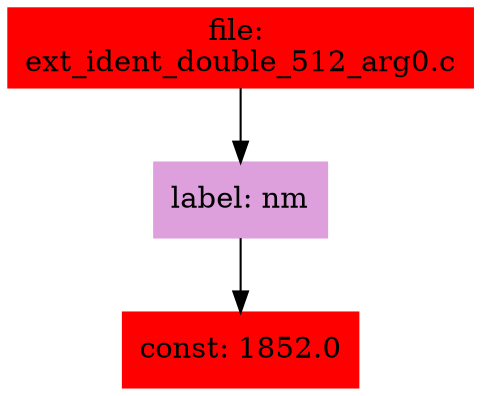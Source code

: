 digraph G {
node [shape=box]

0 [label="file: 
ext_ident_double_512_arg0.c",color=red, style=filled]
1 [label="label: nm",color=plum, style=filled]
0 -> 1
2 [label="const: 1852.0",color=red1, style=filled]
1 -> 2


}

